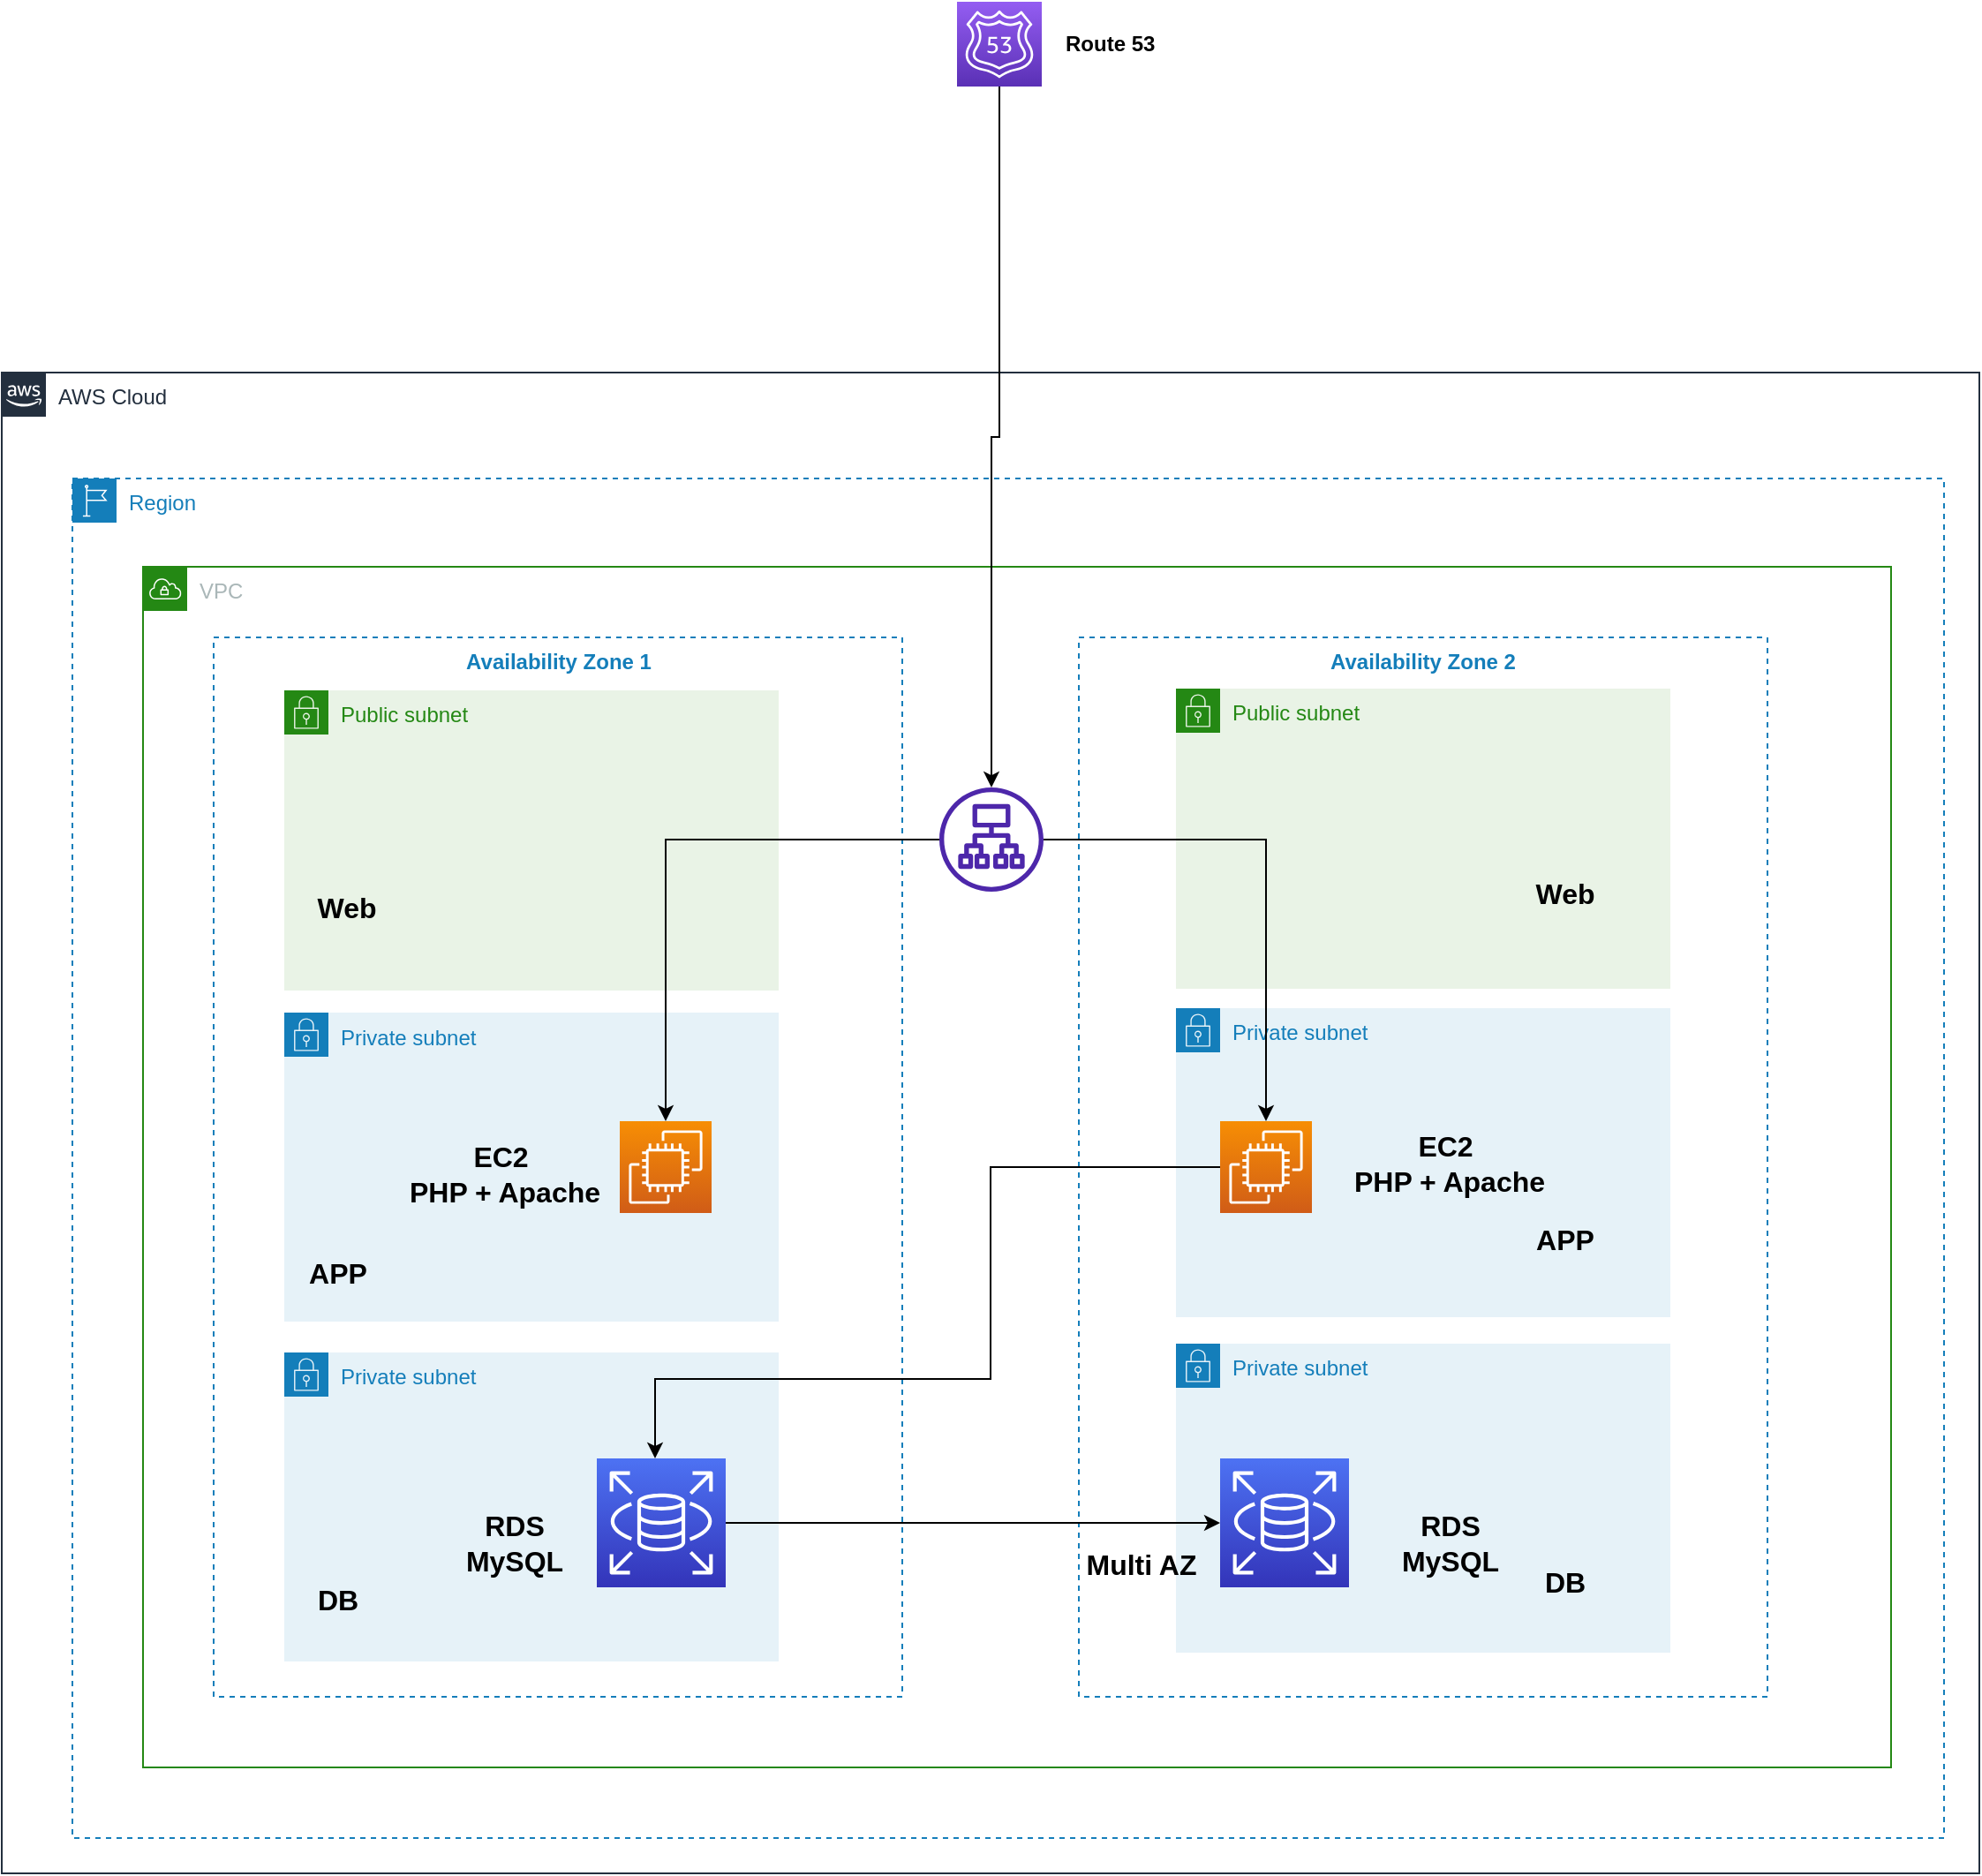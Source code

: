 <mxfile version="20.8.13" type="github">
  <diagram id="Ht1M8jgEwFfnCIfOTk4-" name="Page-1">
    <mxGraphModel dx="1687" dy="1867" grid="1" gridSize="10" guides="1" tooltips="1" connect="1" arrows="1" fold="1" page="1" pageScale="1" pageWidth="1169" pageHeight="827" math="0" shadow="0">
      <root>
        <mxCell id="0" />
        <mxCell id="1" parent="0" />
        <mxCell id="Q27uUenpMSr1x35KblDH-2" value="AWS Cloud" style="points=[[0,0],[0.25,0],[0.5,0],[0.75,0],[1,0],[1,0.25],[1,0.5],[1,0.75],[1,1],[0.75,1],[0.5,1],[0.25,1],[0,1],[0,0.75],[0,0.5],[0,0.25]];outlineConnect=0;gradientColor=none;html=1;whiteSpace=wrap;fontSize=12;fontStyle=0;container=1;pointerEvents=0;collapsible=0;recursiveResize=0;shape=mxgraph.aws4.group;grIcon=mxgraph.aws4.group_aws_cloud_alt;strokeColor=#232F3E;fillColor=none;verticalAlign=top;align=left;spacingLeft=30;fontColor=#232F3E;dashed=0;" vertex="1" parent="1">
          <mxGeometry x="20" y="10" width="1120" height="850" as="geometry" />
        </mxCell>
        <mxCell id="Q27uUenpMSr1x35KblDH-6" value="Region" style="points=[[0,0],[0.25,0],[0.5,0],[0.75,0],[1,0],[1,0.25],[1,0.5],[1,0.75],[1,1],[0.75,1],[0.5,1],[0.25,1],[0,1],[0,0.75],[0,0.5],[0,0.25]];outlineConnect=0;gradientColor=none;html=1;whiteSpace=wrap;fontSize=12;fontStyle=0;container=1;pointerEvents=0;collapsible=0;recursiveResize=0;shape=mxgraph.aws4.group;grIcon=mxgraph.aws4.group_region;strokeColor=#147EBA;fillColor=none;verticalAlign=top;align=left;spacingLeft=30;fontColor=#147EBA;dashed=1;" vertex="1" parent="1">
          <mxGeometry x="60" y="70" width="1060" height="770" as="geometry" />
        </mxCell>
        <mxCell id="Q27uUenpMSr1x35KblDH-7" value="VPC" style="points=[[0,0],[0.25,0],[0.5,0],[0.75,0],[1,0],[1,0.25],[1,0.5],[1,0.75],[1,1],[0.75,1],[0.5,1],[0.25,1],[0,1],[0,0.75],[0,0.5],[0,0.25]];outlineConnect=0;gradientColor=none;html=1;whiteSpace=wrap;fontSize=12;fontStyle=0;container=1;pointerEvents=0;collapsible=0;recursiveResize=0;shape=mxgraph.aws4.group;grIcon=mxgraph.aws4.group_vpc;strokeColor=#248814;fillColor=none;verticalAlign=top;align=left;spacingLeft=30;fontColor=#AAB7B8;dashed=0;" vertex="1" parent="1">
          <mxGeometry x="100" y="120" width="990" height="680" as="geometry" />
        </mxCell>
        <mxCell id="Q27uUenpMSr1x35KblDH-8" value="&lt;b&gt;Availability Zone 1&lt;/b&gt;" style="fillColor=none;strokeColor=#147EBA;dashed=1;verticalAlign=top;fontStyle=0;fontColor=#147EBA;html=1;" vertex="1" parent="Q27uUenpMSr1x35KblDH-7">
          <mxGeometry x="40" y="40" width="390" height="600" as="geometry" />
        </mxCell>
        <mxCell id="Q27uUenpMSr1x35KblDH-9" value="Availability Zone 2" style="fillColor=none;strokeColor=#147EBA;dashed=1;verticalAlign=top;fontStyle=1;fontColor=#147EBA;" vertex="1" parent="Q27uUenpMSr1x35KblDH-7">
          <mxGeometry x="530" y="40" width="390" height="600" as="geometry" />
        </mxCell>
        <mxCell id="Q27uUenpMSr1x35KblDH-10" value="Public subnet" style="points=[[0,0],[0.25,0],[0.5,0],[0.75,0],[1,0],[1,0.25],[1,0.5],[1,0.75],[1,1],[0.75,1],[0.5,1],[0.25,1],[0,1],[0,0.75],[0,0.5],[0,0.25]];outlineConnect=0;gradientColor=none;html=1;whiteSpace=wrap;fontSize=12;fontStyle=0;container=1;pointerEvents=0;collapsible=0;recursiveResize=0;shape=mxgraph.aws4.group;grIcon=mxgraph.aws4.group_security_group;grStroke=0;strokeColor=#248814;fillColor=#E9F3E6;verticalAlign=top;align=left;spacingLeft=30;fontColor=#248814;dashed=0;" vertex="1" parent="Q27uUenpMSr1x35KblDH-7">
          <mxGeometry x="80" y="70" width="280" height="170" as="geometry" />
        </mxCell>
        <mxCell id="Q27uUenpMSr1x35KblDH-11" value="Public subnet" style="points=[[0,0],[0.25,0],[0.5,0],[0.75,0],[1,0],[1,0.25],[1,0.5],[1,0.75],[1,1],[0.75,1],[0.5,1],[0.25,1],[0,1],[0,0.75],[0,0.5],[0,0.25]];outlineConnect=0;gradientColor=none;html=1;whiteSpace=wrap;fontSize=12;fontStyle=0;container=1;pointerEvents=0;collapsible=0;recursiveResize=0;shape=mxgraph.aws4.group;grIcon=mxgraph.aws4.group_security_group;grStroke=0;strokeColor=#248814;fillColor=#E9F3E6;verticalAlign=top;align=left;spacingLeft=30;fontColor=#248814;dashed=0;" vertex="1" parent="Q27uUenpMSr1x35KblDH-7">
          <mxGeometry x="585" y="69" width="280" height="170" as="geometry" />
        </mxCell>
        <mxCell id="Q27uUenpMSr1x35KblDH-31" value="&lt;span style=&quot;font-size: 16px;&quot;&gt;Web&lt;/span&gt;" style="text;html=1;align=center;verticalAlign=middle;resizable=0;points=[];autosize=1;strokeColor=none;fillColor=none;fontStyle=1;fontSize=16;" vertex="1" parent="Q27uUenpMSr1x35KblDH-11">
          <mxGeometry x="190" y="101" width="60" height="30" as="geometry" />
        </mxCell>
        <mxCell id="Q27uUenpMSr1x35KblDH-12" value="Private subnet" style="points=[[0,0],[0.25,0],[0.5,0],[0.75,0],[1,0],[1,0.25],[1,0.5],[1,0.75],[1,1],[0.75,1],[0.5,1],[0.25,1],[0,1],[0,0.75],[0,0.5],[0,0.25]];outlineConnect=0;gradientColor=none;html=1;whiteSpace=wrap;fontSize=12;fontStyle=0;container=1;pointerEvents=0;collapsible=0;recursiveResize=0;shape=mxgraph.aws4.group;grIcon=mxgraph.aws4.group_security_group;grStroke=0;strokeColor=#147EBA;fillColor=#E6F2F8;verticalAlign=top;align=left;spacingLeft=30;fontColor=#147EBA;dashed=0;" vertex="1" parent="Q27uUenpMSr1x35KblDH-7">
          <mxGeometry x="80" y="252.5" width="280" height="175" as="geometry" />
        </mxCell>
        <mxCell id="Q27uUenpMSr1x35KblDH-34" value="&lt;b&gt;&lt;font style=&quot;font-size: 16px;&quot;&gt;APP&lt;/font&gt;&lt;/b&gt;" style="text;html=1;align=center;verticalAlign=middle;resizable=0;points=[];autosize=1;strokeColor=none;fillColor=none;" vertex="1" parent="Q27uUenpMSr1x35KblDH-12">
          <mxGeometry y="132.5" width="60" height="30" as="geometry" />
        </mxCell>
        <mxCell id="Q27uUenpMSr1x35KblDH-13" value="Private subnet" style="points=[[0,0],[0.25,0],[0.5,0],[0.75,0],[1,0],[1,0.25],[1,0.5],[1,0.75],[1,1],[0.75,1],[0.5,1],[0.25,1],[0,1],[0,0.75],[0,0.5],[0,0.25]];outlineConnect=0;gradientColor=none;html=1;whiteSpace=wrap;fontSize=12;fontStyle=0;container=1;pointerEvents=0;collapsible=0;recursiveResize=0;shape=mxgraph.aws4.group;grIcon=mxgraph.aws4.group_security_group;grStroke=0;strokeColor=#147EBA;fillColor=#E6F2F8;verticalAlign=top;align=left;spacingLeft=30;fontColor=#147EBA;dashed=0;" vertex="1" parent="Q27uUenpMSr1x35KblDH-7">
          <mxGeometry x="80" y="445" width="280" height="175" as="geometry" />
        </mxCell>
        <mxCell id="Q27uUenpMSr1x35KblDH-28" value="" style="sketch=0;points=[[0,0,0],[0.25,0,0],[0.5,0,0],[0.75,0,0],[1,0,0],[0,1,0],[0.25,1,0],[0.5,1,0],[0.75,1,0],[1,1,0],[0,0.25,0],[0,0.5,0],[0,0.75,0],[1,0.25,0],[1,0.5,0],[1,0.75,0]];outlineConnect=0;fontColor=#232F3E;gradientColor=#4D72F3;gradientDirection=north;fillColor=#3334B9;strokeColor=#ffffff;dashed=0;verticalLabelPosition=bottom;verticalAlign=top;align=center;html=1;fontSize=12;fontStyle=0;aspect=fixed;shape=mxgraph.aws4.resourceIcon;resIcon=mxgraph.aws4.rds;" vertex="1" parent="Q27uUenpMSr1x35KblDH-13">
          <mxGeometry x="177" y="60" width="73" height="73" as="geometry" />
        </mxCell>
        <mxCell id="Q27uUenpMSr1x35KblDH-37" value="&lt;b&gt;&lt;font style=&quot;font-size: 16px;&quot;&gt;DB&lt;/font&gt;&lt;/b&gt;" style="text;html=1;align=center;verticalAlign=middle;resizable=0;points=[];autosize=1;strokeColor=none;fillColor=none;" vertex="1" parent="Q27uUenpMSr1x35KblDH-13">
          <mxGeometry x="5" y="125" width="50" height="30" as="geometry" />
        </mxCell>
        <mxCell id="Q27uUenpMSr1x35KblDH-53" value="&lt;b&gt;RDS&lt;br&gt;MySQL&lt;br&gt;&lt;/b&gt;" style="text;html=1;align=center;verticalAlign=middle;resizable=0;points=[];autosize=1;strokeColor=none;fillColor=none;fontSize=16;" vertex="1" parent="Q27uUenpMSr1x35KblDH-13">
          <mxGeometry x="90" y="83" width="80" height="50" as="geometry" />
        </mxCell>
        <mxCell id="Q27uUenpMSr1x35KblDH-14" value="Private subnet" style="points=[[0,0],[0.25,0],[0.5,0],[0.75,0],[1,0],[1,0.25],[1,0.5],[1,0.75],[1,1],[0.75,1],[0.5,1],[0.25,1],[0,1],[0,0.75],[0,0.5],[0,0.25]];outlineConnect=0;gradientColor=none;html=1;whiteSpace=wrap;fontSize=12;fontStyle=0;container=1;pointerEvents=0;collapsible=0;recursiveResize=0;shape=mxgraph.aws4.group;grIcon=mxgraph.aws4.group_security_group;grStroke=0;strokeColor=#147EBA;fillColor=#E6F2F8;verticalAlign=top;align=left;spacingLeft=30;fontColor=#147EBA;dashed=0;" vertex="1" parent="Q27uUenpMSr1x35KblDH-7">
          <mxGeometry x="585" y="250" width="280" height="175" as="geometry" />
        </mxCell>
        <mxCell id="Q27uUenpMSr1x35KblDH-26" value="" style="sketch=0;points=[[0,0,0],[0.25,0,0],[0.5,0,0],[0.75,0,0],[1,0,0],[0,1,0],[0.25,1,0],[0.5,1,0],[0.75,1,0],[1,1,0],[0,0.25,0],[0,0.5,0],[0,0.75,0],[1,0.25,0],[1,0.5,0],[1,0.75,0]];outlineConnect=0;fontColor=#232F3E;gradientColor=#F78E04;gradientDirection=north;fillColor=#D05C17;strokeColor=#ffffff;dashed=0;verticalLabelPosition=bottom;verticalAlign=top;align=center;html=1;fontSize=12;fontStyle=0;aspect=fixed;shape=mxgraph.aws4.resourceIcon;resIcon=mxgraph.aws4.ec2;" vertex="1" parent="Q27uUenpMSr1x35KblDH-14">
          <mxGeometry x="25" y="64" width="52" height="52" as="geometry" />
        </mxCell>
        <mxCell id="Q27uUenpMSr1x35KblDH-35" value="&lt;b style=&quot;font-size: 16px;&quot;&gt;APP&lt;/b&gt;" style="text;html=1;align=center;verticalAlign=middle;resizable=0;points=[];autosize=1;strokeColor=none;fillColor=none;" vertex="1" parent="Q27uUenpMSr1x35KblDH-14">
          <mxGeometry x="190" y="116" width="60" height="30" as="geometry" />
        </mxCell>
        <mxCell id="Q27uUenpMSr1x35KblDH-40" value="EC2&amp;nbsp;&lt;br style=&quot;border-color: var(--border-color);&quot;&gt;PHP + Apache" style="rounded=1;whiteSpace=wrap;html=1;fontSize=16;fontStyle=1;fillColor=none;strokeColor=none;" vertex="1" parent="Q27uUenpMSr1x35KblDH-14">
          <mxGeometry x="95" y="57.5" width="120" height="60" as="geometry" />
        </mxCell>
        <mxCell id="Q27uUenpMSr1x35KblDH-15" value="Private subnet" style="points=[[0,0],[0.25,0],[0.5,0],[0.75,0],[1,0],[1,0.25],[1,0.5],[1,0.75],[1,1],[0.75,1],[0.5,1],[0.25,1],[0,1],[0,0.75],[0,0.5],[0,0.25]];outlineConnect=0;gradientColor=none;html=1;whiteSpace=wrap;fontSize=12;fontStyle=0;container=1;pointerEvents=0;collapsible=0;recursiveResize=0;shape=mxgraph.aws4.group;grIcon=mxgraph.aws4.group_security_group;grStroke=0;strokeColor=#147EBA;fillColor=#E6F2F8;verticalAlign=top;align=left;spacingLeft=30;fontColor=#147EBA;dashed=0;" vertex="1" parent="Q27uUenpMSr1x35KblDH-7">
          <mxGeometry x="585" y="440" width="280" height="175" as="geometry" />
        </mxCell>
        <mxCell id="Q27uUenpMSr1x35KblDH-29" value="" style="sketch=0;points=[[0,0,0],[0.25,0,0],[0.5,0,0],[0.75,0,0],[1,0,0],[0,1,0],[0.25,1,0],[0.5,1,0],[0.75,1,0],[1,1,0],[0,0.25,0],[0,0.5,0],[0,0.75,0],[1,0.25,0],[1,0.5,0],[1,0.75,0]];outlineConnect=0;fontColor=#232F3E;gradientColor=#4D72F3;gradientDirection=north;fillColor=#3334B9;strokeColor=#ffffff;dashed=0;verticalLabelPosition=bottom;verticalAlign=top;align=center;html=1;fontSize=12;fontStyle=0;aspect=fixed;shape=mxgraph.aws4.resourceIcon;resIcon=mxgraph.aws4.rds;" vertex="1" parent="Q27uUenpMSr1x35KblDH-15">
          <mxGeometry x="25" y="65" width="73" height="73" as="geometry" />
        </mxCell>
        <mxCell id="Q27uUenpMSr1x35KblDH-36" value="&lt;b style=&quot;font-size: 16px;&quot;&gt;DB&lt;/b&gt;" style="text;html=1;align=center;verticalAlign=middle;resizable=0;points=[];autosize=1;strokeColor=none;fillColor=none;" vertex="1" parent="Q27uUenpMSr1x35KblDH-15">
          <mxGeometry x="195" y="120" width="50" height="30" as="geometry" />
        </mxCell>
        <mxCell id="Q27uUenpMSr1x35KblDH-54" value="&lt;b&gt;RDS&lt;br&gt;MySQL&lt;br&gt;&lt;/b&gt;" style="text;html=1;align=center;verticalAlign=middle;resizable=0;points=[];autosize=1;strokeColor=none;fillColor=none;fontSize=16;" vertex="1" parent="Q27uUenpMSr1x35KblDH-15">
          <mxGeometry x="115" y="88" width="80" height="50" as="geometry" />
        </mxCell>
        <mxCell id="Q27uUenpMSr1x35KblDH-47" style="edgeStyle=orthogonalEdgeStyle;rounded=0;orthogonalLoop=1;jettySize=auto;html=1;fontSize=16;" edge="1" parent="Q27uUenpMSr1x35KblDH-7" source="Q27uUenpMSr1x35KblDH-18" target="Q27uUenpMSr1x35KblDH-24">
          <mxGeometry relative="1" as="geometry" />
        </mxCell>
        <mxCell id="Q27uUenpMSr1x35KblDH-48" style="edgeStyle=orthogonalEdgeStyle;rounded=0;orthogonalLoop=1;jettySize=auto;html=1;fontSize=16;" edge="1" parent="Q27uUenpMSr1x35KblDH-7" source="Q27uUenpMSr1x35KblDH-18" target="Q27uUenpMSr1x35KblDH-26">
          <mxGeometry relative="1" as="geometry" />
        </mxCell>
        <mxCell id="Q27uUenpMSr1x35KblDH-18" value="" style="sketch=0;outlineConnect=0;fontColor=#232F3E;gradientColor=none;fillColor=#4D27AA;strokeColor=none;dashed=0;verticalLabelPosition=bottom;verticalAlign=top;align=center;html=1;fontSize=12;fontStyle=0;aspect=fixed;pointerEvents=1;shape=mxgraph.aws4.application_load_balancer;" vertex="1" parent="Q27uUenpMSr1x35KblDH-7">
          <mxGeometry x="451" y="125" width="59" height="59" as="geometry" />
        </mxCell>
        <mxCell id="Q27uUenpMSr1x35KblDH-24" value="" style="sketch=0;points=[[0,0,0],[0.25,0,0],[0.5,0,0],[0.75,0,0],[1,0,0],[0,1,0],[0.25,1,0],[0.5,1,0],[0.75,1,0],[1,1,0],[0,0.25,0],[0,0.5,0],[0,0.75,0],[1,0.25,0],[1,0.5,0],[1,0.75,0]];outlineConnect=0;fontColor=#232F3E;gradientColor=#F78E04;gradientDirection=north;fillColor=#D05C17;strokeColor=#ffffff;dashed=0;verticalLabelPosition=bottom;verticalAlign=top;align=center;html=1;fontSize=12;fontStyle=0;aspect=fixed;shape=mxgraph.aws4.resourceIcon;resIcon=mxgraph.aws4.ec2;" vertex="1" parent="Q27uUenpMSr1x35KblDH-7">
          <mxGeometry x="270" y="314" width="52" height="52" as="geometry" />
        </mxCell>
        <mxCell id="Q27uUenpMSr1x35KblDH-33" value="&lt;b style=&quot;font-size: 16px;&quot;&gt;Web&lt;/b&gt;" style="text;html=1;align=center;verticalAlign=middle;resizable=0;points=[];autosize=1;strokeColor=none;fillColor=none;fontSize=16;" vertex="1" parent="Q27uUenpMSr1x35KblDH-7">
          <mxGeometry x="85" y="178" width="60" height="30" as="geometry" />
        </mxCell>
        <mxCell id="Q27uUenpMSr1x35KblDH-39" value="EC2&amp;nbsp;&lt;br style=&quot;border-color: var(--border-color);&quot;&gt;PHP + Apache" style="rounded=1;whiteSpace=wrap;html=1;fontSize=16;fontStyle=1;fillColor=none;strokeColor=none;" vertex="1" parent="Q27uUenpMSr1x35KblDH-7">
          <mxGeometry x="145" y="314" width="120" height="60" as="geometry" />
        </mxCell>
        <mxCell id="Q27uUenpMSr1x35KblDH-51" style="edgeStyle=orthogonalEdgeStyle;rounded=0;orthogonalLoop=1;jettySize=auto;html=1;fontSize=16;" edge="1" parent="Q27uUenpMSr1x35KblDH-7" source="Q27uUenpMSr1x35KblDH-26" target="Q27uUenpMSr1x35KblDH-28">
          <mxGeometry relative="1" as="geometry">
            <mxPoint x="290" y="520" as="targetPoint" />
            <Array as="points">
              <mxPoint x="480" y="340" />
              <mxPoint x="480" y="460" />
              <mxPoint x="290" y="460" />
            </Array>
          </mxGeometry>
        </mxCell>
        <mxCell id="Q27uUenpMSr1x35KblDH-52" style="edgeStyle=orthogonalEdgeStyle;rounded=0;orthogonalLoop=1;jettySize=auto;html=1;fontSize=16;" edge="1" parent="Q27uUenpMSr1x35KblDH-7" source="Q27uUenpMSr1x35KblDH-28" target="Q27uUenpMSr1x35KblDH-29">
          <mxGeometry relative="1" as="geometry" />
        </mxCell>
        <mxCell id="Q27uUenpMSr1x35KblDH-55" value="&lt;b&gt;Multi AZ&lt;/b&gt;" style="text;html=1;align=center;verticalAlign=middle;resizable=0;points=[];autosize=1;strokeColor=none;fillColor=none;fontSize=16;" vertex="1" parent="Q27uUenpMSr1x35KblDH-7">
          <mxGeometry x="520" y="550" width="90" height="30" as="geometry" />
        </mxCell>
        <mxCell id="Q27uUenpMSr1x35KblDH-46" value="" style="edgeStyle=orthogonalEdgeStyle;rounded=0;orthogonalLoop=1;jettySize=auto;html=1;fontSize=16;" edge="1" parent="1" source="Q27uUenpMSr1x35KblDH-16" target="Q27uUenpMSr1x35KblDH-18">
          <mxGeometry relative="1" as="geometry">
            <mxPoint x="585" y="-78.0" as="targetPoint" />
          </mxGeometry>
        </mxCell>
        <mxCell id="Q27uUenpMSr1x35KblDH-16" value="" style="sketch=0;points=[[0,0,0],[0.25,0,0],[0.5,0,0],[0.75,0,0],[1,0,0],[0,1,0],[0.25,1,0],[0.5,1,0],[0.75,1,0],[1,1,0],[0,0.25,0],[0,0.5,0],[0,0.75,0],[1,0.25,0],[1,0.5,0],[1,0.75,0]];outlineConnect=0;fontColor=#232F3E;gradientColor=#945DF2;gradientDirection=north;fillColor=#5A30B5;strokeColor=#ffffff;dashed=0;verticalLabelPosition=bottom;verticalAlign=top;align=center;html=1;fontSize=12;fontStyle=0;aspect=fixed;shape=mxgraph.aws4.resourceIcon;resIcon=mxgraph.aws4.route_53;" vertex="1" parent="1">
          <mxGeometry x="561" y="-200" width="48" height="48" as="geometry" />
        </mxCell>
        <mxCell id="Q27uUenpMSr1x35KblDH-17" value="&lt;b&gt;Route 53&amp;nbsp;&lt;/b&gt;" style="text;html=1;align=center;verticalAlign=middle;resizable=0;points=[];autosize=1;strokeColor=none;fillColor=none;" vertex="1" parent="1">
          <mxGeometry x="609" y="-191" width="80" height="30" as="geometry" />
        </mxCell>
      </root>
    </mxGraphModel>
  </diagram>
</mxfile>
